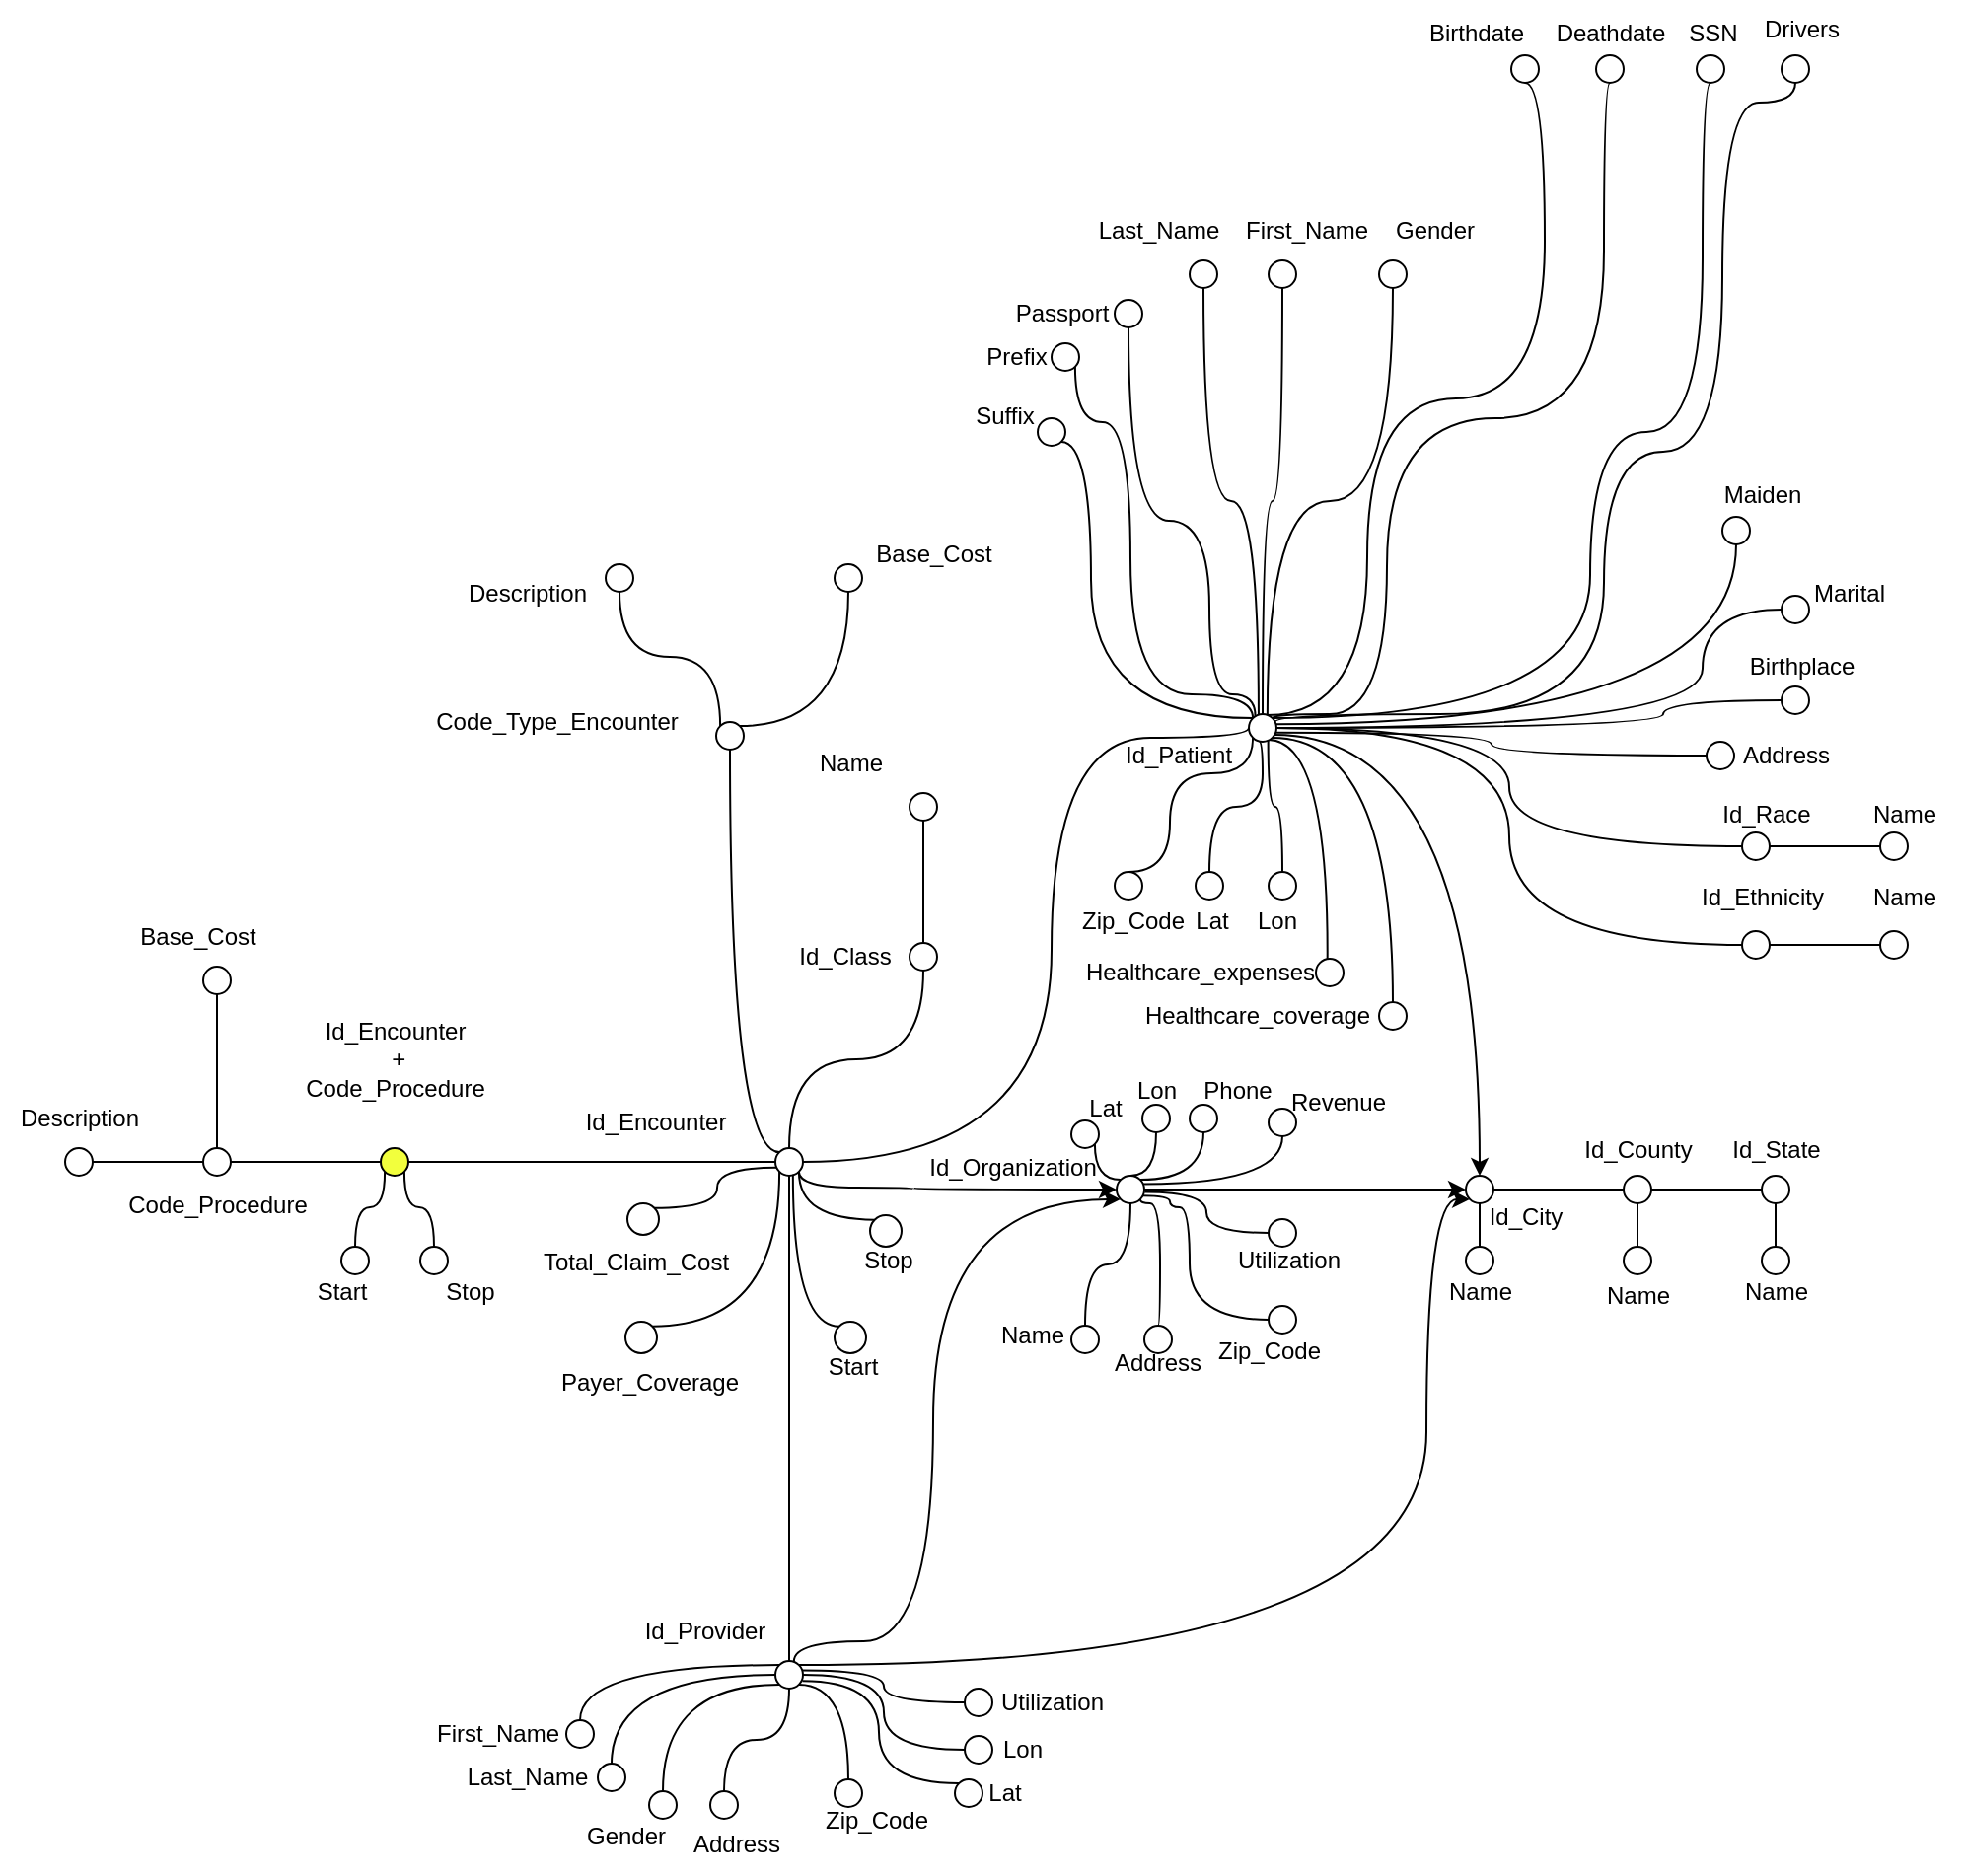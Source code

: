 <mxfile version="27.0.6">
  <diagram name="Pagina-1" id="vXaoLCMFYcnSWIQQiDWS">
    <mxGraphModel dx="187" dy="128" grid="1" gridSize="10" guides="1" tooltips="1" connect="1" arrows="1" fold="1" page="1" pageScale="1" pageWidth="827" pageHeight="1169" math="0" shadow="0">
      <root>
        <mxCell id="0" />
        <mxCell id="1" parent="0" />
        <mxCell id="LPHRDOvG9MagjACSPe5_-1" value="" style="edgeStyle=orthogonalEdgeStyle;rounded=0;orthogonalLoop=1;jettySize=auto;html=1;endArrow=none;startFill=0;" edge="1" parent="1" source="LPHRDOvG9MagjACSPe5_-2" target="LPHRDOvG9MagjACSPe5_-9">
          <mxGeometry relative="1" as="geometry" />
        </mxCell>
        <mxCell id="LPHRDOvG9MagjACSPe5_-2" value="" style="ellipse;whiteSpace=wrap;html=1;aspect=fixed;fillColor=#F2FF3D;" vertex="1" parent="1">
          <mxGeometry x="483" y="972" width="14" height="14" as="geometry" />
        </mxCell>
        <mxCell id="LPHRDOvG9MagjACSPe5_-3" value="Id_Encounter&lt;div&gt;&amp;nbsp;+&lt;div&gt;Code_Procedure&lt;br&gt;&lt;/div&gt;&lt;/div&gt;" style="text;html=1;align=center;verticalAlign=middle;resizable=0;points=[];autosize=1;strokeColor=none;fillColor=none;" vertex="1" parent="1">
          <mxGeometry x="435" y="897" width="110" height="60" as="geometry" />
        </mxCell>
        <mxCell id="LPHRDOvG9MagjACSPe5_-4" style="edgeStyle=orthogonalEdgeStyle;rounded=0;orthogonalLoop=1;jettySize=auto;html=1;exitX=1;exitY=1;exitDx=0;exitDy=0;entryX=0;entryY=0.5;entryDx=0;entryDy=0;curved=1;endArrow=classic;startFill=0;endFill=1;" edge="1" parent="1" source="LPHRDOvG9MagjACSPe5_-9" target="LPHRDOvG9MagjACSPe5_-31">
          <mxGeometry relative="1" as="geometry">
            <Array as="points">
              <mxPoint x="695" y="992" />
              <mxPoint x="753" y="992" />
            </Array>
          </mxGeometry>
        </mxCell>
        <mxCell id="LPHRDOvG9MagjACSPe5_-5" style="edgeStyle=orthogonalEdgeStyle;rounded=0;orthogonalLoop=1;jettySize=auto;html=1;exitX=0.5;exitY=1;exitDx=0;exitDy=0;entryX=0.5;entryY=0;entryDx=0;entryDy=0;endArrow=none;startFill=0;" edge="1" parent="1" source="LPHRDOvG9MagjACSPe5_-9" target="LPHRDOvG9MagjACSPe5_-40">
          <mxGeometry relative="1" as="geometry" />
        </mxCell>
        <mxCell id="LPHRDOvG9MagjACSPe5_-6" style="edgeStyle=orthogonalEdgeStyle;rounded=0;orthogonalLoop=1;jettySize=auto;html=1;exitX=0;exitY=0;exitDx=0;exitDy=0;entryX=0.5;entryY=1;entryDx=0;entryDy=0;endArrow=none;startFill=0;curved=1;" edge="1" parent="1" source="LPHRDOvG9MagjACSPe5_-9" target="LPHRDOvG9MagjACSPe5_-42">
          <mxGeometry relative="1" as="geometry">
            <mxPoint x="663" y="852" as="targetPoint" />
          </mxGeometry>
        </mxCell>
        <mxCell id="LPHRDOvG9MagjACSPe5_-7" style="edgeStyle=orthogonalEdgeStyle;rounded=0;orthogonalLoop=1;jettySize=auto;html=1;exitX=0.5;exitY=0;exitDx=0;exitDy=0;entryX=0.5;entryY=1;entryDx=0;entryDy=0;curved=1;endArrow=none;startFill=0;" edge="1" parent="1" source="LPHRDOvG9MagjACSPe5_-9" target="LPHRDOvG9MagjACSPe5_-23">
          <mxGeometry relative="1" as="geometry" />
        </mxCell>
        <mxCell id="LPHRDOvG9MagjACSPe5_-8" style="edgeStyle=orthogonalEdgeStyle;rounded=0;orthogonalLoop=1;jettySize=auto;html=1;exitX=1;exitY=0.5;exitDx=0;exitDy=0;entryX=0;entryY=0.5;entryDx=0;entryDy=0;curved=1;endArrow=none;startFill=0;" edge="1" parent="1" source="LPHRDOvG9MagjACSPe5_-9" target="LPHRDOvG9MagjACSPe5_-124">
          <mxGeometry relative="1" as="geometry">
            <Array as="points">
              <mxPoint x="823" y="979" />
              <mxPoint x="823" y="764" />
              <mxPoint x="923" y="764" />
            </Array>
          </mxGeometry>
        </mxCell>
        <mxCell id="LPHRDOvG9MagjACSPe5_-9" value="" style="ellipse;whiteSpace=wrap;html=1;aspect=fixed;fillColor=#FFFFFF;" vertex="1" parent="1">
          <mxGeometry x="683" y="972" width="14" height="14" as="geometry" />
        </mxCell>
        <mxCell id="LPHRDOvG9MagjACSPe5_-10" style="edgeStyle=orthogonalEdgeStyle;rounded=0;orthogonalLoop=1;jettySize=auto;html=1;exitX=0.5;exitY=0;exitDx=0;exitDy=0;entryX=1;entryY=1;entryDx=0;entryDy=0;endArrow=none;startFill=0;curved=1;" edge="1" parent="1" source="LPHRDOvG9MagjACSPe5_-11" target="LPHRDOvG9MagjACSPe5_-2">
          <mxGeometry relative="1" as="geometry" />
        </mxCell>
        <mxCell id="LPHRDOvG9MagjACSPe5_-11" value="" style="ellipse;whiteSpace=wrap;html=1;aspect=fixed;fillColor=#FFFFFF;" vertex="1" parent="1">
          <mxGeometry x="503" y="1022" width="14" height="14" as="geometry" />
        </mxCell>
        <mxCell id="LPHRDOvG9MagjACSPe5_-12" style="edgeStyle=orthogonalEdgeStyle;rounded=0;orthogonalLoop=1;jettySize=auto;html=1;exitX=0.5;exitY=0;exitDx=0;exitDy=0;entryX=0;entryY=1;entryDx=0;entryDy=0;curved=1;endArrow=none;startFill=0;" edge="1" parent="1" source="LPHRDOvG9MagjACSPe5_-13" target="LPHRDOvG9MagjACSPe5_-2">
          <mxGeometry relative="1" as="geometry" />
        </mxCell>
        <mxCell id="LPHRDOvG9MagjACSPe5_-13" value="" style="ellipse;whiteSpace=wrap;html=1;aspect=fixed;fillColor=#FFFFFF;" vertex="1" parent="1">
          <mxGeometry x="463" y="1022" width="14" height="14" as="geometry" />
        </mxCell>
        <mxCell id="LPHRDOvG9MagjACSPe5_-14" value="Start" style="text;html=1;align=center;verticalAlign=middle;resizable=0;points=[];autosize=1;strokeColor=none;fillColor=none;" vertex="1" parent="1">
          <mxGeometry x="438" y="1030" width="50" height="30" as="geometry" />
        </mxCell>
        <mxCell id="LPHRDOvG9MagjACSPe5_-15" value="Stop" style="text;html=1;align=center;verticalAlign=middle;resizable=0;points=[];autosize=1;strokeColor=none;fillColor=none;" vertex="1" parent="1">
          <mxGeometry x="503" y="1030" width="50" height="30" as="geometry" />
        </mxCell>
        <mxCell id="LPHRDOvG9MagjACSPe5_-16" style="edgeStyle=orthogonalEdgeStyle;rounded=0;orthogonalLoop=1;jettySize=auto;html=1;exitX=1;exitY=0.5;exitDx=0;exitDy=0;entryX=0;entryY=0.5;entryDx=0;entryDy=0;endArrow=none;startFill=0;" edge="1" parent="1" source="LPHRDOvG9MagjACSPe5_-17" target="LPHRDOvG9MagjACSPe5_-2">
          <mxGeometry relative="1" as="geometry" />
        </mxCell>
        <mxCell id="LPHRDOvG9MagjACSPe5_-17" value="" style="ellipse;whiteSpace=wrap;html=1;aspect=fixed;fillColor=#FFFFFF;" vertex="1" parent="1">
          <mxGeometry x="393" y="972" width="14" height="14" as="geometry" />
        </mxCell>
        <mxCell id="LPHRDOvG9MagjACSPe5_-18" value="Code_Procedure" style="text;html=1;align=center;verticalAlign=middle;resizable=0;points=[];autosize=1;strokeColor=none;fillColor=none;" vertex="1" parent="1">
          <mxGeometry x="345" y="986" width="110" height="30" as="geometry" />
        </mxCell>
        <mxCell id="LPHRDOvG9MagjACSPe5_-19" style="edgeStyle=orthogonalEdgeStyle;rounded=0;orthogonalLoop=1;jettySize=auto;html=1;entryX=0;entryY=0.5;entryDx=0;entryDy=0;endArrow=none;startFill=0;" edge="1" parent="1" source="LPHRDOvG9MagjACSPe5_-20" target="LPHRDOvG9MagjACSPe5_-17">
          <mxGeometry relative="1" as="geometry" />
        </mxCell>
        <mxCell id="LPHRDOvG9MagjACSPe5_-20" value="" style="ellipse;whiteSpace=wrap;html=1;aspect=fixed;fillColor=#FFFFFF;" vertex="1" parent="1">
          <mxGeometry x="323" y="972" width="14" height="14" as="geometry" />
        </mxCell>
        <mxCell id="LPHRDOvG9MagjACSPe5_-21" value="Description" style="text;html=1;align=center;verticalAlign=middle;resizable=0;points=[];autosize=1;strokeColor=none;fillColor=none;" vertex="1" parent="1">
          <mxGeometry x="290" y="942" width="80" height="30" as="geometry" />
        </mxCell>
        <mxCell id="LPHRDOvG9MagjACSPe5_-22" value="Id_Encounter" style="text;html=1;align=center;verticalAlign=middle;resizable=0;points=[];autosize=1;strokeColor=none;fillColor=none;" vertex="1" parent="1">
          <mxGeometry x="577" y="944" width="90" height="30" as="geometry" />
        </mxCell>
        <mxCell id="LPHRDOvG9MagjACSPe5_-23" value="" style="ellipse;whiteSpace=wrap;html=1;aspect=fixed;fillColor=#FFFFFF;" vertex="1" parent="1">
          <mxGeometry x="751" y="868" width="14" height="14" as="geometry" />
        </mxCell>
        <mxCell id="LPHRDOvG9MagjACSPe5_-24" style="edgeStyle=orthogonalEdgeStyle;rounded=0;orthogonalLoop=1;jettySize=auto;html=1;exitX=1;exitY=0.5;exitDx=0;exitDy=0;entryX=0;entryY=0.5;entryDx=0;entryDy=0;endArrow=classic;startFill=0;endFill=1;" edge="1" parent="1" source="LPHRDOvG9MagjACSPe5_-31" target="LPHRDOvG9MagjACSPe5_-55">
          <mxGeometry relative="1" as="geometry" />
        </mxCell>
        <mxCell id="LPHRDOvG9MagjACSPe5_-25" style="edgeStyle=orthogonalEdgeStyle;rounded=0;orthogonalLoop=1;jettySize=auto;html=1;exitX=0.5;exitY=1;exitDx=0;exitDy=0;entryX=0.5;entryY=0;entryDx=0;entryDy=0;curved=1;endArrow=none;startFill=0;" edge="1" parent="1" source="LPHRDOvG9MagjACSPe5_-31" target="LPHRDOvG9MagjACSPe5_-58">
          <mxGeometry relative="1" as="geometry" />
        </mxCell>
        <mxCell id="LPHRDOvG9MagjACSPe5_-26" style="edgeStyle=orthogonalEdgeStyle;rounded=0;orthogonalLoop=1;jettySize=auto;html=1;exitX=0;exitY=0;exitDx=0;exitDy=0;entryX=1;entryY=1;entryDx=0;entryDy=0;strokeColor=default;curved=1;endArrow=none;startFill=0;" edge="1" parent="1" source="LPHRDOvG9MagjACSPe5_-31" target="LPHRDOvG9MagjACSPe5_-56">
          <mxGeometry relative="1" as="geometry" />
        </mxCell>
        <mxCell id="LPHRDOvG9MagjACSPe5_-27" style="edgeStyle=orthogonalEdgeStyle;rounded=0;orthogonalLoop=1;jettySize=auto;html=1;exitX=0.5;exitY=0;exitDx=0;exitDy=0;entryX=0.5;entryY=1;entryDx=0;entryDy=0;curved=1;endArrow=none;startFill=0;" edge="1" parent="1" source="LPHRDOvG9MagjACSPe5_-31" target="LPHRDOvG9MagjACSPe5_-66">
          <mxGeometry relative="1" as="geometry" />
        </mxCell>
        <mxCell id="LPHRDOvG9MagjACSPe5_-28" style="edgeStyle=orthogonalEdgeStyle;rounded=0;orthogonalLoop=1;jettySize=auto;html=1;exitX=1;exitY=0;exitDx=0;exitDy=0;entryX=0.5;entryY=1;entryDx=0;entryDy=0;curved=1;endArrow=none;startFill=0;" edge="1" parent="1" source="LPHRDOvG9MagjACSPe5_-31" target="LPHRDOvG9MagjACSPe5_-32">
          <mxGeometry relative="1" as="geometry" />
        </mxCell>
        <mxCell id="LPHRDOvG9MagjACSPe5_-29" style="edgeStyle=orthogonalEdgeStyle;rounded=0;orthogonalLoop=1;jettySize=auto;html=1;exitX=0.933;exitY=0.302;exitDx=0;exitDy=0;entryX=0.5;entryY=1;entryDx=0;entryDy=0;curved=1;endArrow=none;startFill=0;exitPerimeter=0;" edge="1" parent="1" source="LPHRDOvG9MagjACSPe5_-31" target="LPHRDOvG9MagjACSPe5_-69">
          <mxGeometry relative="1" as="geometry" />
        </mxCell>
        <mxCell id="LPHRDOvG9MagjACSPe5_-30" style="edgeStyle=orthogonalEdgeStyle;rounded=0;orthogonalLoop=1;jettySize=auto;html=1;exitX=1.014;exitY=0.588;exitDx=0;exitDy=0;entryX=0;entryY=0.5;entryDx=0;entryDy=0;curved=1;endArrow=none;startFill=0;exitPerimeter=0;" edge="1" parent="1" source="LPHRDOvG9MagjACSPe5_-31" target="LPHRDOvG9MagjACSPe5_-70">
          <mxGeometry relative="1" as="geometry" />
        </mxCell>
        <mxCell id="LPHRDOvG9MagjACSPe5_-31" value="" style="ellipse;whiteSpace=wrap;html=1;aspect=fixed;fillColor=#FFFFFF;" vertex="1" parent="1">
          <mxGeometry x="856" y="986" width="14" height="14" as="geometry" />
        </mxCell>
        <mxCell id="LPHRDOvG9MagjACSPe5_-32" value="" style="ellipse;whiteSpace=wrap;html=1;aspect=fixed;fillColor=#FFFFFF;" vertex="1" parent="1">
          <mxGeometry x="893" y="950" width="14" height="14" as="geometry" />
        </mxCell>
        <mxCell id="LPHRDOvG9MagjACSPe5_-33" style="edgeStyle=orthogonalEdgeStyle;rounded=0;orthogonalLoop=1;jettySize=auto;html=1;exitX=0;exitY=0;exitDx=0;exitDy=0;entryX=0.5;entryY=0;entryDx=0;entryDy=0;curved=1;endArrow=none;startFill=0;" edge="1" parent="1" source="LPHRDOvG9MagjACSPe5_-40" target="LPHRDOvG9MagjACSPe5_-93">
          <mxGeometry relative="1" as="geometry" />
        </mxCell>
        <mxCell id="LPHRDOvG9MagjACSPe5_-34" style="edgeStyle=orthogonalEdgeStyle;rounded=0;orthogonalLoop=1;jettySize=auto;html=1;exitX=0;exitY=0.5;exitDx=0;exitDy=0;entryX=0.5;entryY=0;entryDx=0;entryDy=0;curved=1;endArrow=none;startFill=0;" edge="1" parent="1" source="LPHRDOvG9MagjACSPe5_-40" target="LPHRDOvG9MagjACSPe5_-91">
          <mxGeometry relative="1" as="geometry" />
        </mxCell>
        <mxCell id="LPHRDOvG9MagjACSPe5_-35" style="edgeStyle=orthogonalEdgeStyle;rounded=0;orthogonalLoop=1;jettySize=auto;html=1;exitX=0;exitY=1;exitDx=0;exitDy=0;entryX=0.5;entryY=0;entryDx=0;entryDy=0;curved=1;endArrow=none;startFill=0;" edge="1" parent="1" source="LPHRDOvG9MagjACSPe5_-40" target="LPHRDOvG9MagjACSPe5_-92">
          <mxGeometry relative="1" as="geometry" />
        </mxCell>
        <mxCell id="LPHRDOvG9MagjACSPe5_-36" style="edgeStyle=orthogonalEdgeStyle;rounded=0;orthogonalLoop=1;jettySize=auto;html=1;exitX=1;exitY=1;exitDx=0;exitDy=0;curved=1;endArrow=none;startFill=0;" edge="1" parent="1" source="LPHRDOvG9MagjACSPe5_-40" target="LPHRDOvG9MagjACSPe5_-99">
          <mxGeometry relative="1" as="geometry" />
        </mxCell>
        <mxCell id="LPHRDOvG9MagjACSPe5_-37" style="edgeStyle=orthogonalEdgeStyle;rounded=0;orthogonalLoop=1;jettySize=auto;html=1;exitX=0.971;exitY=0.342;exitDx=0;exitDy=0;entryX=0;entryY=0.5;entryDx=0;entryDy=0;curved=1;exitPerimeter=0;endArrow=none;startFill=0;" edge="1" parent="1" source="LPHRDOvG9MagjACSPe5_-40" target="LPHRDOvG9MagjACSPe5_-106">
          <mxGeometry relative="1" as="geometry" />
        </mxCell>
        <mxCell id="LPHRDOvG9MagjACSPe5_-38" style="edgeStyle=orthogonalEdgeStyle;rounded=0;orthogonalLoop=1;jettySize=auto;html=1;exitX=1;exitY=0;exitDx=0;exitDy=0;entryX=0;entryY=1;entryDx=0;entryDy=0;curved=1;" edge="1" parent="1" source="LPHRDOvG9MagjACSPe5_-40" target="LPHRDOvG9MagjACSPe5_-55">
          <mxGeometry relative="1" as="geometry">
            <mxPoint x="1143" y="1072" as="targetPoint" />
            <Array as="points">
              <mxPoint x="1013" y="1234" />
              <mxPoint x="1013" y="998" />
            </Array>
          </mxGeometry>
        </mxCell>
        <mxCell id="LPHRDOvG9MagjACSPe5_-39" style="edgeStyle=orthogonalEdgeStyle;rounded=0;orthogonalLoop=1;jettySize=auto;html=1;entryX=0;entryY=1;entryDx=0;entryDy=0;curved=1;exitX=0.675;exitY=0.002;exitDx=0;exitDy=0;exitPerimeter=0;" edge="1" parent="1" source="LPHRDOvG9MagjACSPe5_-40" target="LPHRDOvG9MagjACSPe5_-31">
          <mxGeometry relative="1" as="geometry">
            <Array as="points">
              <mxPoint x="692" y="1222" />
              <mxPoint x="763" y="1222" />
              <mxPoint x="763" y="998" />
            </Array>
          </mxGeometry>
        </mxCell>
        <mxCell id="LPHRDOvG9MagjACSPe5_-40" value="" style="ellipse;whiteSpace=wrap;html=1;aspect=fixed;fillColor=#FFFFFF;" vertex="1" parent="1">
          <mxGeometry x="683" y="1232" width="14" height="14" as="geometry" />
        </mxCell>
        <mxCell id="LPHRDOvG9MagjACSPe5_-41" style="edgeStyle=orthogonalEdgeStyle;rounded=0;orthogonalLoop=1;jettySize=auto;html=1;exitX=1;exitY=0;exitDx=0;exitDy=0;curved=1;endArrow=none;startFill=0;" edge="1" parent="1" source="LPHRDOvG9MagjACSPe5_-42" target="LPHRDOvG9MagjACSPe5_-47">
          <mxGeometry relative="1" as="geometry" />
        </mxCell>
        <mxCell id="LPHRDOvG9MagjACSPe5_-42" value="" style="ellipse;whiteSpace=wrap;html=1;aspect=fixed;fillColor=#FFFFFF;" vertex="1" parent="1">
          <mxGeometry x="653" y="756" width="14" height="14" as="geometry" />
        </mxCell>
        <mxCell id="LPHRDOvG9MagjACSPe5_-43" value="Code_Type_Encounter&lt;div&gt;&lt;br&gt;&lt;/div&gt;" style="text;html=1;align=center;verticalAlign=middle;resizable=0;points=[];autosize=1;strokeColor=none;fillColor=none;" vertex="1" parent="1">
          <mxGeometry x="497" y="743" width="150" height="40" as="geometry" />
        </mxCell>
        <mxCell id="LPHRDOvG9MagjACSPe5_-44" style="edgeStyle=orthogonalEdgeStyle;rounded=0;orthogonalLoop=1;jettySize=auto;html=1;exitX=0.5;exitY=1;exitDx=0;exitDy=0;entryX=0;entryY=0;entryDx=0;entryDy=0;curved=1;endArrow=none;startFill=0;" edge="1" parent="1" source="LPHRDOvG9MagjACSPe5_-45" target="LPHRDOvG9MagjACSPe5_-42">
          <mxGeometry relative="1" as="geometry" />
        </mxCell>
        <mxCell id="LPHRDOvG9MagjACSPe5_-45" value="" style="ellipse;whiteSpace=wrap;html=1;aspect=fixed;fillColor=#FFFFFF;" vertex="1" parent="1">
          <mxGeometry x="597" y="676" width="14" height="14" as="geometry" />
        </mxCell>
        <mxCell id="LPHRDOvG9MagjACSPe5_-46" value="Description" style="text;html=1;align=center;verticalAlign=middle;resizable=0;points=[];autosize=1;strokeColor=none;fillColor=none;" vertex="1" parent="1">
          <mxGeometry x="517" y="676" width="80" height="30" as="geometry" />
        </mxCell>
        <mxCell id="LPHRDOvG9MagjACSPe5_-47" value="" style="ellipse;whiteSpace=wrap;html=1;aspect=fixed;fillColor=#FFFFFF;" vertex="1" parent="1">
          <mxGeometry x="713" y="676" width="14" height="14" as="geometry" />
        </mxCell>
        <mxCell id="LPHRDOvG9MagjACSPe5_-48" value="Base_Cost" style="text;html=1;align=center;verticalAlign=middle;resizable=0;points=[];autosize=1;strokeColor=none;fillColor=none;" vertex="1" parent="1">
          <mxGeometry x="723" y="656" width="80" height="30" as="geometry" />
        </mxCell>
        <mxCell id="LPHRDOvG9MagjACSPe5_-49" value="Id_Class" style="text;html=1;align=center;verticalAlign=middle;resizable=0;points=[];autosize=1;strokeColor=none;fillColor=none;" vertex="1" parent="1">
          <mxGeometry x="683" y="860" width="70" height="30" as="geometry" />
        </mxCell>
        <mxCell id="LPHRDOvG9MagjACSPe5_-50" style="edgeStyle=orthogonalEdgeStyle;rounded=0;orthogonalLoop=1;jettySize=auto;html=1;exitX=0.5;exitY=1;exitDx=0;exitDy=0;entryX=0.5;entryY=0;entryDx=0;entryDy=0;endArrow=none;startFill=0;" edge="1" parent="1" source="LPHRDOvG9MagjACSPe5_-51" target="LPHRDOvG9MagjACSPe5_-23">
          <mxGeometry relative="1" as="geometry" />
        </mxCell>
        <mxCell id="LPHRDOvG9MagjACSPe5_-51" value="" style="ellipse;whiteSpace=wrap;html=1;aspect=fixed;fillColor=#FFFFFF;" vertex="1" parent="1">
          <mxGeometry x="751" y="792" width="14" height="14" as="geometry" />
        </mxCell>
        <mxCell id="LPHRDOvG9MagjACSPe5_-52" value="Name" style="text;html=1;align=center;verticalAlign=middle;resizable=0;points=[];autosize=1;strokeColor=none;fillColor=none;" vertex="1" parent="1">
          <mxGeometry x="691" y="762" width="60" height="30" as="geometry" />
        </mxCell>
        <mxCell id="LPHRDOvG9MagjACSPe5_-53" value="Id_Organization" style="text;html=1;align=center;verticalAlign=middle;resizable=0;points=[];autosize=1;strokeColor=none;fillColor=none;" vertex="1" parent="1">
          <mxGeometry x="748" y="967" width="110" height="30" as="geometry" />
        </mxCell>
        <mxCell id="LPHRDOvG9MagjACSPe5_-54" style="edgeStyle=orthogonalEdgeStyle;rounded=0;orthogonalLoop=1;jettySize=auto;html=1;exitX=1;exitY=0.5;exitDx=0;exitDy=0;entryX=0;entryY=0.5;entryDx=0;entryDy=0;endArrow=none;startFill=0;" edge="1" parent="1" source="LPHRDOvG9MagjACSPe5_-55" target="LPHRDOvG9MagjACSPe5_-79">
          <mxGeometry relative="1" as="geometry" />
        </mxCell>
        <mxCell id="LPHRDOvG9MagjACSPe5_-55" value="" style="ellipse;whiteSpace=wrap;html=1;aspect=fixed;fillColor=#FFFFFF;" vertex="1" parent="1">
          <mxGeometry x="1033" y="986" width="14" height="14" as="geometry" />
        </mxCell>
        <mxCell id="LPHRDOvG9MagjACSPe5_-56" value="" style="ellipse;whiteSpace=wrap;html=1;aspect=fixed;fillColor=#FFFFFF;" vertex="1" parent="1">
          <mxGeometry x="833" y="958" width="14" height="14" as="geometry" />
        </mxCell>
        <mxCell id="LPHRDOvG9MagjACSPe5_-57" value="" style="ellipse;whiteSpace=wrap;html=1;aspect=fixed;fillColor=#FFFFFF;" vertex="1" parent="1">
          <mxGeometry x="870" y="1062" width="14" height="14" as="geometry" />
        </mxCell>
        <mxCell id="LPHRDOvG9MagjACSPe5_-58" value="" style="ellipse;whiteSpace=wrap;html=1;aspect=fixed;fillColor=#FFFFFF;" vertex="1" parent="1">
          <mxGeometry x="833" y="1062" width="14" height="14" as="geometry" />
        </mxCell>
        <mxCell id="LPHRDOvG9MagjACSPe5_-59" value="" style="ellipse;whiteSpace=wrap;html=1;aspect=fixed;fillColor=#FFFFFF;" vertex="1" parent="1">
          <mxGeometry x="933" y="1052" width="14" height="14" as="geometry" />
        </mxCell>
        <mxCell id="LPHRDOvG9MagjACSPe5_-60" value="Name" style="text;html=1;align=center;verticalAlign=middle;resizable=0;points=[];autosize=1;strokeColor=none;fillColor=none;" vertex="1" parent="1">
          <mxGeometry x="783" y="1052" width="60" height="30" as="geometry" />
        </mxCell>
        <mxCell id="LPHRDOvG9MagjACSPe5_-61" value="Address" style="text;strokeColor=none;align=center;fillColor=none;html=1;verticalAlign=middle;whiteSpace=wrap;rounded=0;" vertex="1" parent="1">
          <mxGeometry x="847" y="1066" width="60" height="30" as="geometry" />
        </mxCell>
        <mxCell id="LPHRDOvG9MagjACSPe5_-62" style="edgeStyle=orthogonalEdgeStyle;rounded=0;orthogonalLoop=1;jettySize=auto;html=1;exitX=1;exitY=1;exitDx=0;exitDy=0;entryX=0.5;entryY=0;entryDx=0;entryDy=0;curved=1;endArrow=none;startFill=0;" edge="1" parent="1" source="LPHRDOvG9MagjACSPe5_-31" target="LPHRDOvG9MagjACSPe5_-57">
          <mxGeometry relative="1" as="geometry">
            <mxPoint x="900" y="1000" as="sourcePoint" />
            <mxPoint x="877" y="1062" as="targetPoint" />
            <Array as="points">
              <mxPoint x="868" y="1000" />
              <mxPoint x="878" y="1000" />
              <mxPoint x="878" y="1062" />
            </Array>
          </mxGeometry>
        </mxCell>
        <mxCell id="LPHRDOvG9MagjACSPe5_-63" style="edgeStyle=orthogonalEdgeStyle;rounded=0;orthogonalLoop=1;jettySize=auto;html=1;exitX=0.934;exitY=0.725;exitDx=0;exitDy=0;curved=1;endArrow=none;startFill=0;exitPerimeter=0;" edge="1" parent="1" source="LPHRDOvG9MagjACSPe5_-31" target="LPHRDOvG9MagjACSPe5_-59">
          <mxGeometry relative="1" as="geometry">
            <mxPoint x="878" y="1008" as="sourcePoint" />
            <mxPoint x="887" y="1072" as="targetPoint" />
            <Array as="points">
              <mxPoint x="883" y="996" />
              <mxPoint x="883" y="1002" />
              <mxPoint x="893" y="1002" />
              <mxPoint x="893" y="1059" />
            </Array>
          </mxGeometry>
        </mxCell>
        <mxCell id="LPHRDOvG9MagjACSPe5_-64" value="Zip_Code" style="text;html=1;align=center;verticalAlign=middle;resizable=0;points=[];autosize=1;strokeColor=none;fillColor=none;" vertex="1" parent="1">
          <mxGeometry x="893" y="1060" width="80" height="30" as="geometry" />
        </mxCell>
        <mxCell id="LPHRDOvG9MagjACSPe5_-65" value="Lat" style="text;html=1;align=center;verticalAlign=middle;resizable=0;points=[];autosize=1;strokeColor=none;fillColor=none;" vertex="1" parent="1">
          <mxGeometry x="830" y="937" width="40" height="30" as="geometry" />
        </mxCell>
        <mxCell id="LPHRDOvG9MagjACSPe5_-66" value="" style="ellipse;whiteSpace=wrap;html=1;aspect=fixed;fillColor=#FFFFFF;" vertex="1" parent="1">
          <mxGeometry x="869" y="950" width="14" height="14" as="geometry" />
        </mxCell>
        <mxCell id="LPHRDOvG9MagjACSPe5_-67" value="Lon" style="text;html=1;align=center;verticalAlign=middle;resizable=0;points=[];autosize=1;strokeColor=none;fillColor=none;" vertex="1" parent="1">
          <mxGeometry x="856" y="928" width="40" height="30" as="geometry" />
        </mxCell>
        <mxCell id="LPHRDOvG9MagjACSPe5_-68" value="Phone" style="text;html=1;align=center;verticalAlign=middle;resizable=0;points=[];autosize=1;strokeColor=none;fillColor=none;" vertex="1" parent="1">
          <mxGeometry x="887" y="928" width="60" height="30" as="geometry" />
        </mxCell>
        <mxCell id="LPHRDOvG9MagjACSPe5_-69" value="" style="ellipse;whiteSpace=wrap;html=1;aspect=fixed;fillColor=#FFFFFF;" vertex="1" parent="1">
          <mxGeometry x="933" y="952" width="14" height="14" as="geometry" />
        </mxCell>
        <mxCell id="LPHRDOvG9MagjACSPe5_-70" value="" style="ellipse;whiteSpace=wrap;html=1;aspect=fixed;fillColor=#FFFFFF;" vertex="1" parent="1">
          <mxGeometry x="933" y="1008" width="14" height="14" as="geometry" />
        </mxCell>
        <mxCell id="LPHRDOvG9MagjACSPe5_-71" value="Revenue" style="text;html=1;align=center;verticalAlign=middle;resizable=0;points=[];autosize=1;strokeColor=none;fillColor=none;" vertex="1" parent="1">
          <mxGeometry x="933" y="934" width="70" height="30" as="geometry" />
        </mxCell>
        <mxCell id="LPHRDOvG9MagjACSPe5_-72" value="Utilization" style="text;html=1;align=center;verticalAlign=middle;resizable=0;points=[];autosize=1;strokeColor=none;fillColor=none;" vertex="1" parent="1">
          <mxGeometry x="903" y="1014" width="80" height="30" as="geometry" />
        </mxCell>
        <mxCell id="LPHRDOvG9MagjACSPe5_-73" value="Id_City" style="text;html=1;align=center;verticalAlign=middle;resizable=0;points=[];autosize=1;strokeColor=none;fillColor=none;" vertex="1" parent="1">
          <mxGeometry x="1033" y="992" width="60" height="30" as="geometry" />
        </mxCell>
        <mxCell id="LPHRDOvG9MagjACSPe5_-74" style="edgeStyle=orthogonalEdgeStyle;rounded=0;orthogonalLoop=1;jettySize=auto;html=1;entryX=0.5;entryY=1;entryDx=0;entryDy=0;endArrow=none;startFill=0;" edge="1" parent="1" source="LPHRDOvG9MagjACSPe5_-75" target="LPHRDOvG9MagjACSPe5_-55">
          <mxGeometry relative="1" as="geometry" />
        </mxCell>
        <mxCell id="LPHRDOvG9MagjACSPe5_-75" value="" style="ellipse;whiteSpace=wrap;html=1;aspect=fixed;fillColor=#FFFFFF;" vertex="1" parent="1">
          <mxGeometry x="1033" y="1022" width="14" height="14" as="geometry" />
        </mxCell>
        <mxCell id="LPHRDOvG9MagjACSPe5_-76" value="Name" style="text;html=1;align=center;verticalAlign=middle;resizable=0;points=[];autosize=1;strokeColor=none;fillColor=none;" vertex="1" parent="1">
          <mxGeometry x="1010" y="1030" width="60" height="30" as="geometry" />
        </mxCell>
        <mxCell id="LPHRDOvG9MagjACSPe5_-77" style="edgeStyle=orthogonalEdgeStyle;rounded=0;orthogonalLoop=1;jettySize=auto;html=1;exitX=0.5;exitY=1;exitDx=0;exitDy=0;entryX=0.5;entryY=0;entryDx=0;entryDy=0;endArrow=none;startFill=0;" edge="1" parent="1" source="LPHRDOvG9MagjACSPe5_-79" target="LPHRDOvG9MagjACSPe5_-81">
          <mxGeometry relative="1" as="geometry" />
        </mxCell>
        <mxCell id="LPHRDOvG9MagjACSPe5_-78" style="edgeStyle=orthogonalEdgeStyle;rounded=0;orthogonalLoop=1;jettySize=auto;html=1;exitX=1;exitY=0.5;exitDx=0;exitDy=0;entryX=0;entryY=0.5;entryDx=0;entryDy=0;endArrow=none;startFill=0;" edge="1" parent="1" source="LPHRDOvG9MagjACSPe5_-79" target="LPHRDOvG9MagjACSPe5_-84">
          <mxGeometry relative="1" as="geometry" />
        </mxCell>
        <mxCell id="LPHRDOvG9MagjACSPe5_-79" value="" style="ellipse;whiteSpace=wrap;html=1;aspect=fixed;fillColor=#FFFFFF;" vertex="1" parent="1">
          <mxGeometry x="1113" y="986" width="14" height="14" as="geometry" />
        </mxCell>
        <mxCell id="LPHRDOvG9MagjACSPe5_-80" value="Id_County" style="text;html=1;align=center;verticalAlign=middle;resizable=0;points=[];autosize=1;strokeColor=none;fillColor=none;" vertex="1" parent="1">
          <mxGeometry x="1080" y="958" width="80" height="30" as="geometry" />
        </mxCell>
        <mxCell id="LPHRDOvG9MagjACSPe5_-81" value="" style="ellipse;whiteSpace=wrap;html=1;aspect=fixed;fillColor=#FFFFFF;" vertex="1" parent="1">
          <mxGeometry x="1113" y="1022" width="14" height="14" as="geometry" />
        </mxCell>
        <mxCell id="LPHRDOvG9MagjACSPe5_-82" value="Name" style="text;html=1;align=center;verticalAlign=middle;resizable=0;points=[];autosize=1;strokeColor=none;fillColor=none;" vertex="1" parent="1">
          <mxGeometry x="1090" y="1032" width="60" height="30" as="geometry" />
        </mxCell>
        <mxCell id="LPHRDOvG9MagjACSPe5_-83" style="edgeStyle=orthogonalEdgeStyle;rounded=0;orthogonalLoop=1;jettySize=auto;html=1;exitX=0.5;exitY=1;exitDx=0;exitDy=0;entryX=0.5;entryY=0;entryDx=0;entryDy=0;endArrow=none;startFill=0;" edge="1" parent="1" source="LPHRDOvG9MagjACSPe5_-84" target="LPHRDOvG9MagjACSPe5_-86">
          <mxGeometry relative="1" as="geometry" />
        </mxCell>
        <mxCell id="LPHRDOvG9MagjACSPe5_-84" value="" style="ellipse;whiteSpace=wrap;html=1;aspect=fixed;fillColor=#FFFFFF;" vertex="1" parent="1">
          <mxGeometry x="1183" y="986" width="14" height="14" as="geometry" />
        </mxCell>
        <mxCell id="LPHRDOvG9MagjACSPe5_-85" value="Id_State" style="text;html=1;align=center;verticalAlign=middle;resizable=0;points=[];autosize=1;strokeColor=none;fillColor=none;" vertex="1" parent="1">
          <mxGeometry x="1155" y="958" width="70" height="30" as="geometry" />
        </mxCell>
        <mxCell id="LPHRDOvG9MagjACSPe5_-86" value="" style="ellipse;whiteSpace=wrap;html=1;aspect=fixed;fillColor=#FFFFFF;" vertex="1" parent="1">
          <mxGeometry x="1183" y="1022" width="14" height="14" as="geometry" />
        </mxCell>
        <mxCell id="LPHRDOvG9MagjACSPe5_-87" value="Name" style="text;html=1;align=center;verticalAlign=middle;resizable=0;points=[];autosize=1;strokeColor=none;fillColor=none;" vertex="1" parent="1">
          <mxGeometry x="1160" y="1030" width="60" height="30" as="geometry" />
        </mxCell>
        <mxCell id="LPHRDOvG9MagjACSPe5_-88" value="Id_Provider" style="text;html=1;align=center;verticalAlign=middle;resizable=0;points=[];autosize=1;strokeColor=none;fillColor=none;" vertex="1" parent="1">
          <mxGeometry x="607" y="1202" width="80" height="30" as="geometry" />
        </mxCell>
        <mxCell id="LPHRDOvG9MagjACSPe5_-89" style="edgeStyle=orthogonalEdgeStyle;rounded=0;orthogonalLoop=1;jettySize=auto;html=1;exitX=0.5;exitY=0;exitDx=0;exitDy=0;entryX=0.5;entryY=1;entryDx=0;entryDy=0;curved=1;endArrow=none;startFill=0;" edge="1" parent="1" source="LPHRDOvG9MagjACSPe5_-90" target="LPHRDOvG9MagjACSPe5_-40">
          <mxGeometry relative="1" as="geometry" />
        </mxCell>
        <mxCell id="LPHRDOvG9MagjACSPe5_-90" value="" style="ellipse;whiteSpace=wrap;html=1;aspect=fixed;fillColor=#FFFFFF;" vertex="1" parent="1">
          <mxGeometry x="650" y="1298" width="14" height="14" as="geometry" />
        </mxCell>
        <mxCell id="LPHRDOvG9MagjACSPe5_-91" value="" style="ellipse;whiteSpace=wrap;html=1;aspect=fixed;fillColor=#FFFFFF;" vertex="1" parent="1">
          <mxGeometry x="593" y="1284" width="14" height="14" as="geometry" />
        </mxCell>
        <mxCell id="LPHRDOvG9MagjACSPe5_-92" value="" style="ellipse;whiteSpace=wrap;html=1;aspect=fixed;fillColor=#FFFFFF;" vertex="1" parent="1">
          <mxGeometry x="619" y="1298" width="14" height="14" as="geometry" />
        </mxCell>
        <mxCell id="LPHRDOvG9MagjACSPe5_-93" value="" style="ellipse;whiteSpace=wrap;html=1;aspect=fixed;fillColor=#FFFFFF;" vertex="1" parent="1">
          <mxGeometry x="577" y="1262" width="14" height="14" as="geometry" />
        </mxCell>
        <mxCell id="LPHRDOvG9MagjACSPe5_-94" value="First_Name" style="text;html=1;align=center;verticalAlign=middle;resizable=0;points=[];autosize=1;strokeColor=none;fillColor=none;" vertex="1" parent="1">
          <mxGeometry x="497" y="1254" width="90" height="30" as="geometry" />
        </mxCell>
        <mxCell id="LPHRDOvG9MagjACSPe5_-95" value="Last_Name" style="text;html=1;align=center;verticalAlign=middle;resizable=0;points=[];autosize=1;strokeColor=none;fillColor=none;" vertex="1" parent="1">
          <mxGeometry x="517" y="1276" width="80" height="30" as="geometry" />
        </mxCell>
        <mxCell id="LPHRDOvG9MagjACSPe5_-96" value="Gender" style="text;html=1;align=center;verticalAlign=middle;resizable=0;points=[];autosize=1;strokeColor=none;fillColor=none;" vertex="1" parent="1">
          <mxGeometry x="577" y="1306" width="60" height="30" as="geometry" />
        </mxCell>
        <mxCell id="LPHRDOvG9MagjACSPe5_-97" value="Address" style="text;html=1;align=center;verticalAlign=middle;resizable=0;points=[];autosize=1;strokeColor=none;fillColor=none;" vertex="1" parent="1">
          <mxGeometry x="628" y="1310" width="70" height="30" as="geometry" />
        </mxCell>
        <mxCell id="LPHRDOvG9MagjACSPe5_-98" value="Zip_Code" style="text;html=1;align=center;verticalAlign=middle;resizable=0;points=[];autosize=1;strokeColor=none;fillColor=none;" vertex="1" parent="1">
          <mxGeometry x="694" y="1298" width="80" height="30" as="geometry" />
        </mxCell>
        <mxCell id="LPHRDOvG9MagjACSPe5_-99" value="" style="ellipse;whiteSpace=wrap;html=1;aspect=fixed;fillColor=#FFFFFF;" vertex="1" parent="1">
          <mxGeometry x="713" y="1292" width="14" height="14" as="geometry" />
        </mxCell>
        <mxCell id="LPHRDOvG9MagjACSPe5_-100" value="Lon" style="text;html=1;align=center;verticalAlign=middle;resizable=0;points=[];autosize=1;strokeColor=none;fillColor=none;" vertex="1" parent="1">
          <mxGeometry x="788" y="1262" width="40" height="30" as="geometry" />
        </mxCell>
        <mxCell id="LPHRDOvG9MagjACSPe5_-101" value="Lat" style="text;html=1;align=center;verticalAlign=middle;resizable=0;points=[];autosize=1;strokeColor=none;fillColor=none;" vertex="1" parent="1">
          <mxGeometry x="779" y="1284" width="40" height="30" as="geometry" />
        </mxCell>
        <mxCell id="LPHRDOvG9MagjACSPe5_-102" value="" style="ellipse;whiteSpace=wrap;html=1;aspect=fixed;fillColor=#FFFFFF;" vertex="1" parent="1">
          <mxGeometry x="774" y="1292" width="14" height="14" as="geometry" />
        </mxCell>
        <mxCell id="LPHRDOvG9MagjACSPe5_-103" value="" style="ellipse;whiteSpace=wrap;html=1;aspect=fixed;fillColor=#FFFFFF;" vertex="1" parent="1">
          <mxGeometry x="779" y="1270" width="14" height="14" as="geometry" />
        </mxCell>
        <mxCell id="LPHRDOvG9MagjACSPe5_-104" style="edgeStyle=orthogonalEdgeStyle;rounded=0;orthogonalLoop=1;jettySize=auto;html=1;exitX=1;exitY=0.5;exitDx=0;exitDy=0;entryX=0;entryY=0.5;entryDx=0;entryDy=0;endArrow=none;startFill=0;curved=1;" edge="1" parent="1" source="LPHRDOvG9MagjACSPe5_-40" target="LPHRDOvG9MagjACSPe5_-103">
          <mxGeometry relative="1" as="geometry" />
        </mxCell>
        <mxCell id="LPHRDOvG9MagjACSPe5_-105" style="edgeStyle=orthogonalEdgeStyle;rounded=0;orthogonalLoop=1;jettySize=auto;html=1;exitX=0;exitY=0;exitDx=0;exitDy=0;entryX=0.981;entryY=0.726;entryDx=0;entryDy=0;entryPerimeter=0;endArrow=none;startFill=0;curved=1;" edge="1" parent="1" source="LPHRDOvG9MagjACSPe5_-102" target="LPHRDOvG9MagjACSPe5_-40">
          <mxGeometry relative="1" as="geometry" />
        </mxCell>
        <mxCell id="LPHRDOvG9MagjACSPe5_-106" value="" style="ellipse;whiteSpace=wrap;html=1;aspect=fixed;fillColor=#FFFFFF;" vertex="1" parent="1">
          <mxGeometry x="779" y="1246" width="14" height="14" as="geometry" />
        </mxCell>
        <mxCell id="LPHRDOvG9MagjACSPe5_-107" value="Utilization" style="text;html=1;align=center;verticalAlign=middle;resizable=0;points=[];autosize=1;strokeColor=none;fillColor=none;" vertex="1" parent="1">
          <mxGeometry x="783" y="1238" width="80" height="30" as="geometry" />
        </mxCell>
        <mxCell id="LPHRDOvG9MagjACSPe5_-108" style="edgeStyle=orthogonalEdgeStyle;rounded=0;orthogonalLoop=1;jettySize=auto;html=1;exitX=0.924;exitY=0.747;exitDx=0;exitDy=0;entryX=0.5;entryY=0;entryDx=0;entryDy=0;curved=1;exitPerimeter=0;" edge="1" parent="1" source="LPHRDOvG9MagjACSPe5_-124" target="LPHRDOvG9MagjACSPe5_-55">
          <mxGeometry relative="1" as="geometry" />
        </mxCell>
        <mxCell id="LPHRDOvG9MagjACSPe5_-109" style="edgeStyle=orthogonalEdgeStyle;rounded=0;orthogonalLoop=1;jettySize=auto;html=1;exitX=0.355;exitY=0.017;exitDx=0;exitDy=0;entryX=0.5;entryY=1;entryDx=0;entryDy=0;curved=1;endArrow=none;startFill=0;exitPerimeter=0;" edge="1" parent="1" source="LPHRDOvG9MagjACSPe5_-124" target="LPHRDOvG9MagjACSPe5_-129">
          <mxGeometry relative="1" as="geometry" />
        </mxCell>
        <mxCell id="LPHRDOvG9MagjACSPe5_-110" style="edgeStyle=orthogonalEdgeStyle;rounded=0;orthogonalLoop=1;jettySize=auto;html=1;exitX=0.5;exitY=0;exitDx=0;exitDy=0;entryX=0.5;entryY=1;entryDx=0;entryDy=0;curved=1;endArrow=none;startFill=0;" edge="1" parent="1" source="LPHRDOvG9MagjACSPe5_-124" target="LPHRDOvG9MagjACSPe5_-127">
          <mxGeometry relative="1" as="geometry" />
        </mxCell>
        <mxCell id="LPHRDOvG9MagjACSPe5_-111" style="edgeStyle=orthogonalEdgeStyle;rounded=0;orthogonalLoop=1;jettySize=auto;html=1;exitX=0.673;exitY=0.055;exitDx=0;exitDy=0;entryX=0.5;entryY=1;entryDx=0;entryDy=0;curved=1;exitPerimeter=0;endArrow=none;startFill=0;" edge="1" parent="1" source="LPHRDOvG9MagjACSPe5_-124" target="LPHRDOvG9MagjACSPe5_-128">
          <mxGeometry relative="1" as="geometry">
            <mxPoint x="993" y="542" as="targetPoint" />
          </mxGeometry>
        </mxCell>
        <mxCell id="LPHRDOvG9MagjACSPe5_-112" style="edgeStyle=orthogonalEdgeStyle;rounded=0;orthogonalLoop=1;jettySize=auto;html=1;exitX=0.651;exitY=0.036;exitDx=0;exitDy=0;entryX=0.5;entryY=1;entryDx=0;entryDy=0;curved=1;exitPerimeter=0;endArrow=none;startFill=0;" edge="1" parent="1" source="LPHRDOvG9MagjACSPe5_-124" target="LPHRDOvG9MagjACSPe5_-126">
          <mxGeometry relative="1" as="geometry">
            <mxPoint x="1073" y="492" as="targetPoint" />
            <Array as="points">
              <mxPoint x="983" y="752" />
              <mxPoint x="983" y="592" />
              <mxPoint x="1073" y="592" />
              <mxPoint x="1073" y="432" />
            </Array>
          </mxGeometry>
        </mxCell>
        <mxCell id="LPHRDOvG9MagjACSPe5_-113" style="edgeStyle=orthogonalEdgeStyle;rounded=0;orthogonalLoop=1;jettySize=auto;html=1;exitX=0.978;exitY=0.364;exitDx=0;exitDy=0;entryX=0.5;entryY=1;entryDx=0;entryDy=0;exitPerimeter=0;curved=1;endArrow=none;startFill=0;" edge="1" parent="1" source="LPHRDOvG9MagjACSPe5_-124" target="LPHRDOvG9MagjACSPe5_-152">
          <mxGeometry relative="1" as="geometry">
            <mxPoint x="1173.656" y="758.951" as="targetPoint" />
            <Array as="points">
              <mxPoint x="1170" y="757" />
            </Array>
          </mxGeometry>
        </mxCell>
        <mxCell id="LPHRDOvG9MagjACSPe5_-114" style="edgeStyle=orthogonalEdgeStyle;rounded=0;orthogonalLoop=1;jettySize=auto;html=1;exitX=1;exitY=0.5;exitDx=0;exitDy=0;entryX=0;entryY=0.5;entryDx=0;entryDy=0;curved=1;endArrow=none;startFill=0;" edge="1" parent="1" source="LPHRDOvG9MagjACSPe5_-124" target="LPHRDOvG9MagjACSPe5_-153">
          <mxGeometry relative="1" as="geometry">
            <Array as="points">
              <mxPoint x="1153" y="759" />
              <mxPoint x="1153" y="699" />
            </Array>
          </mxGeometry>
        </mxCell>
        <mxCell id="LPHRDOvG9MagjACSPe5_-115" style="edgeStyle=orthogonalEdgeStyle;rounded=0;orthogonalLoop=1;jettySize=auto;html=1;exitX=1;exitY=0.5;exitDx=0;exitDy=0;entryX=0;entryY=0.5;entryDx=0;entryDy=0;curved=1;endArrow=none;startFill=0;" edge="1" parent="1" source="LPHRDOvG9MagjACSPe5_-124" target="LPHRDOvG9MagjACSPe5_-154">
          <mxGeometry relative="1" as="geometry">
            <Array as="points">
              <mxPoint x="1133" y="759" />
              <mxPoint x="1133" y="745" />
            </Array>
          </mxGeometry>
        </mxCell>
        <mxCell id="LPHRDOvG9MagjACSPe5_-116" style="edgeStyle=orthogonalEdgeStyle;rounded=0;orthogonalLoop=1;jettySize=auto;html=1;exitX=0.976;exitY=0.669;exitDx=0;exitDy=0;entryX=0;entryY=0.5;entryDx=0;entryDy=0;curved=1;exitPerimeter=0;endArrow=none;startFill=0;" edge="1" parent="1" source="LPHRDOvG9MagjACSPe5_-124" target="LPHRDOvG9MagjACSPe5_-155">
          <mxGeometry relative="1" as="geometry" />
        </mxCell>
        <mxCell id="LPHRDOvG9MagjACSPe5_-117" style="edgeStyle=orthogonalEdgeStyle;rounded=0;orthogonalLoop=1;jettySize=auto;html=1;exitX=1.013;exitY=0.249;exitDx=0;exitDy=0;entryX=0.5;entryY=0;entryDx=0;entryDy=0;curved=1;endArrow=none;startFill=0;exitPerimeter=0;" edge="1" parent="1" source="LPHRDOvG9MagjACSPe5_-125" target="LPHRDOvG9MagjACSPe5_-163">
          <mxGeometry relative="1" as="geometry">
            <Array as="points">
              <mxPoint x="930" y="766" />
              <mxPoint x="930" y="799" />
              <mxPoint x="903" y="799" />
            </Array>
          </mxGeometry>
        </mxCell>
        <mxCell id="LPHRDOvG9MagjACSPe5_-118" style="edgeStyle=orthogonalEdgeStyle;rounded=0;orthogonalLoop=1;jettySize=auto;html=1;exitX=0;exitY=1;exitDx=0;exitDy=0;entryX=0.5;entryY=0;entryDx=0;entryDy=0;curved=1;endArrow=none;startFill=0;" edge="1" parent="1" source="LPHRDOvG9MagjACSPe5_-124" target="LPHRDOvG9MagjACSPe5_-162">
          <mxGeometry relative="1" as="geometry">
            <Array as="points">
              <mxPoint x="925" y="782" />
              <mxPoint x="883" y="782" />
            </Array>
          </mxGeometry>
        </mxCell>
        <mxCell id="LPHRDOvG9MagjACSPe5_-119" style="edgeStyle=orthogonalEdgeStyle;rounded=0;orthogonalLoop=1;jettySize=auto;html=1;exitX=0.7;exitY=0.961;exitDx=0;exitDy=0;entryX=0.5;entryY=0;entryDx=0;entryDy=0;exitPerimeter=0;curved=1;endArrow=none;startFill=0;" edge="1" parent="1" source="LPHRDOvG9MagjACSPe5_-124" target="LPHRDOvG9MagjACSPe5_-165">
          <mxGeometry relative="1" as="geometry">
            <Array as="points">
              <mxPoint x="933" y="799" />
              <mxPoint x="940" y="799" />
            </Array>
          </mxGeometry>
        </mxCell>
        <mxCell id="LPHRDOvG9MagjACSPe5_-120" style="edgeStyle=orthogonalEdgeStyle;rounded=0;orthogonalLoop=1;jettySize=auto;html=1;exitX=0.797;exitY=0.928;exitDx=0;exitDy=0;entryX=0.5;entryY=0;entryDx=0;entryDy=0;curved=1;endArrow=none;startFill=0;exitPerimeter=0;" edge="1" parent="1">
          <mxGeometry relative="1" as="geometry">
            <mxPoint x="932.998" y="764.992" as="sourcePoint" />
            <mxPoint x="962.84" y="876.0" as="targetPoint" />
          </mxGeometry>
        </mxCell>
        <mxCell id="LPHRDOvG9MagjACSPe5_-121" style="edgeStyle=orthogonalEdgeStyle;rounded=0;orthogonalLoop=1;jettySize=auto;html=1;exitX=1;exitY=1;exitDx=0;exitDy=0;entryX=0.5;entryY=0;entryDx=0;entryDy=0;curved=1;endArrow=none;startFill=0;" edge="1" parent="1" source="LPHRDOvG9MagjACSPe5_-124" target="LPHRDOvG9MagjACSPe5_-167">
          <mxGeometry relative="1" as="geometry" />
        </mxCell>
        <mxCell id="LPHRDOvG9MagjACSPe5_-122" style="edgeStyle=orthogonalEdgeStyle;rounded=0;orthogonalLoop=1;jettySize=auto;html=1;exitX=1;exitY=0.5;exitDx=0;exitDy=0;entryX=0;entryY=0.5;entryDx=0;entryDy=0;curved=1;endArrow=none;startFill=0;" edge="1" parent="1" source="LPHRDOvG9MagjACSPe5_-124" target="LPHRDOvG9MagjACSPe5_-171">
          <mxGeometry relative="1" as="geometry" />
        </mxCell>
        <mxCell id="LPHRDOvG9MagjACSPe5_-123" style="edgeStyle=orthogonalEdgeStyle;rounded=0;orthogonalLoop=1;jettySize=auto;html=1;exitX=1;exitY=0.5;exitDx=0;exitDy=0;entryX=0;entryY=0.5;entryDx=0;entryDy=0;curved=1;endArrow=none;startFill=0;" edge="1" parent="1" source="LPHRDOvG9MagjACSPe5_-124" target="LPHRDOvG9MagjACSPe5_-174">
          <mxGeometry relative="1" as="geometry">
            <mxPoint x="1073" y="862" as="targetPoint" />
          </mxGeometry>
        </mxCell>
        <mxCell id="LPHRDOvG9MagjACSPe5_-124" value="" style="ellipse;whiteSpace=wrap;html=1;aspect=fixed;fillColor=#FFFFFF;" vertex="1" parent="1">
          <mxGeometry x="923" y="752" width="14" height="14" as="geometry" />
        </mxCell>
        <mxCell id="LPHRDOvG9MagjACSPe5_-125" value="Id_Patient" style="text;html=1;align=center;verticalAlign=middle;resizable=0;points=[];autosize=1;strokeColor=none;fillColor=none;" vertex="1" parent="1">
          <mxGeometry x="847" y="758" width="80" height="30" as="geometry" />
        </mxCell>
        <mxCell id="LPHRDOvG9MagjACSPe5_-126" value="" style="ellipse;whiteSpace=wrap;html=1;aspect=fixed;fillColor=#FFFFFF;" vertex="1" parent="1">
          <mxGeometry x="1056" y="418" width="14" height="14" as="geometry" />
        </mxCell>
        <mxCell id="LPHRDOvG9MagjACSPe5_-127" value="" style="ellipse;whiteSpace=wrap;html=1;aspect=fixed;fillColor=#FFFFFF;" vertex="1" parent="1">
          <mxGeometry x="933" y="522" width="14" height="14" as="geometry" />
        </mxCell>
        <mxCell id="LPHRDOvG9MagjACSPe5_-128" value="" style="ellipse;whiteSpace=wrap;html=1;aspect=fixed;fillColor=#FFFFFF;" vertex="1" parent="1">
          <mxGeometry x="989" y="522" width="14" height="14" as="geometry" />
        </mxCell>
        <mxCell id="LPHRDOvG9MagjACSPe5_-129" value="" style="ellipse;whiteSpace=wrap;html=1;aspect=fixed;fillColor=#FFFFFF;" vertex="1" parent="1">
          <mxGeometry x="893" y="522" width="14" height="14" as="geometry" />
        </mxCell>
        <mxCell id="LPHRDOvG9MagjACSPe5_-130" value="Last_Name" style="text;html=1;align=center;verticalAlign=middle;resizable=0;points=[];autosize=1;strokeColor=none;fillColor=none;" vertex="1" parent="1">
          <mxGeometry x="837" y="492" width="80" height="30" as="geometry" />
        </mxCell>
        <mxCell id="LPHRDOvG9MagjACSPe5_-131" value="Gender" style="text;html=1;align=center;verticalAlign=middle;resizable=0;points=[];autosize=1;strokeColor=none;fillColor=none;" vertex="1" parent="1">
          <mxGeometry x="987" y="492" width="60" height="30" as="geometry" />
        </mxCell>
        <mxCell id="LPHRDOvG9MagjACSPe5_-132" value="First_Name" style="text;html=1;align=center;verticalAlign=middle;resizable=0;points=[];autosize=1;strokeColor=none;fillColor=none;" vertex="1" parent="1">
          <mxGeometry x="907" y="492" width="90" height="30" as="geometry" />
        </mxCell>
        <mxCell id="LPHRDOvG9MagjACSPe5_-133" value="" style="ellipse;whiteSpace=wrap;html=1;aspect=fixed;fillColor=#FFFFFF;" vertex="1" parent="1">
          <mxGeometry x="1150" y="418" width="14" height="14" as="geometry" />
        </mxCell>
        <mxCell id="LPHRDOvG9MagjACSPe5_-134" value="" style="ellipse;whiteSpace=wrap;html=1;aspect=fixed;fillColor=#FFFFFF;" vertex="1" parent="1">
          <mxGeometry x="1099" y="418" width="14" height="14" as="geometry" />
        </mxCell>
        <mxCell id="LPHRDOvG9MagjACSPe5_-135" value="" style="ellipse;whiteSpace=wrap;html=1;aspect=fixed;fillColor=#FFFFFF;" vertex="1" parent="1">
          <mxGeometry x="1193" y="418" width="14" height="14" as="geometry" />
        </mxCell>
        <mxCell id="LPHRDOvG9MagjACSPe5_-136" value="Birthdate" style="text;html=1;align=center;verticalAlign=middle;resizable=0;points=[];autosize=1;strokeColor=none;fillColor=none;" vertex="1" parent="1">
          <mxGeometry x="1003" y="392" width="70" height="30" as="geometry" />
        </mxCell>
        <mxCell id="LPHRDOvG9MagjACSPe5_-137" value="Deathdate" style="text;html=1;align=center;verticalAlign=middle;resizable=0;points=[];autosize=1;strokeColor=none;fillColor=none;" vertex="1" parent="1">
          <mxGeometry x="1066" y="392" width="80" height="30" as="geometry" />
        </mxCell>
        <mxCell id="LPHRDOvG9MagjACSPe5_-138" value="SSN" style="text;html=1;align=center;verticalAlign=middle;resizable=0;points=[];autosize=1;strokeColor=none;fillColor=none;" vertex="1" parent="1">
          <mxGeometry x="1133" y="392" width="50" height="30" as="geometry" />
        </mxCell>
        <mxCell id="LPHRDOvG9MagjACSPe5_-139" value="Drivers" style="text;html=1;align=center;verticalAlign=middle;resizable=0;points=[];autosize=1;strokeColor=none;fillColor=none;" vertex="1" parent="1">
          <mxGeometry x="1173" y="390" width="60" height="30" as="geometry" />
        </mxCell>
        <mxCell id="LPHRDOvG9MagjACSPe5_-140" style="edgeStyle=orthogonalEdgeStyle;rounded=0;orthogonalLoop=1;jettySize=auto;html=1;exitX=1;exitY=0;exitDx=0;exitDy=0;entryX=0.5;entryY=1;entryDx=0;entryDy=0;curved=1;endArrow=none;startFill=0;" edge="1" parent="1" source="LPHRDOvG9MagjACSPe5_-124" target="LPHRDOvG9MagjACSPe5_-134">
          <mxGeometry relative="1" as="geometry">
            <mxPoint x="1073" y="442" as="targetPoint" />
            <mxPoint x="944" y="763" as="sourcePoint" />
            <Array as="points">
              <mxPoint x="935" y="752" />
              <mxPoint x="993" y="752" />
              <mxPoint x="993" y="602" />
              <mxPoint x="1103" y="602" />
              <mxPoint x="1103" y="432" />
            </Array>
          </mxGeometry>
        </mxCell>
        <mxCell id="LPHRDOvG9MagjACSPe5_-141" style="edgeStyle=orthogonalEdgeStyle;rounded=0;orthogonalLoop=1;jettySize=auto;html=1;exitX=1;exitY=0;exitDx=0;exitDy=0;entryX=0.5;entryY=1;entryDx=0;entryDy=0;curved=1;endArrow=none;startFill=0;" edge="1" parent="1" source="LPHRDOvG9MagjACSPe5_-124" target="LPHRDOvG9MagjACSPe5_-133">
          <mxGeometry relative="1" as="geometry">
            <mxPoint x="1176" y="449" as="targetPoint" />
            <mxPoint x="1047" y="770" as="sourcePoint" />
            <Array as="points">
              <mxPoint x="1096" y="754" />
              <mxPoint x="1096" y="609" />
              <mxPoint x="1153" y="609" />
              <mxPoint x="1153" y="432" />
            </Array>
          </mxGeometry>
        </mxCell>
        <mxCell id="LPHRDOvG9MagjACSPe5_-142" style="edgeStyle=orthogonalEdgeStyle;rounded=0;orthogonalLoop=1;jettySize=auto;html=1;exitX=0.947;exitY=0.277;exitDx=0;exitDy=0;entryX=0.5;entryY=1;entryDx=0;entryDy=0;curved=1;endArrow=none;startFill=0;exitPerimeter=0;" edge="1" parent="1" source="LPHRDOvG9MagjACSPe5_-124" target="LPHRDOvG9MagjACSPe5_-135">
          <mxGeometry relative="1" as="geometry">
            <mxPoint x="1167" y="442" as="targetPoint" />
            <mxPoint x="945" y="764" as="sourcePoint" />
            <Array as="points">
              <mxPoint x="936" y="752" />
              <mxPoint x="1103" y="752" />
              <mxPoint x="1103" y="619" />
              <mxPoint x="1163" y="619" />
              <mxPoint x="1163" y="442" />
              <mxPoint x="1200" y="442" />
            </Array>
          </mxGeometry>
        </mxCell>
        <mxCell id="LPHRDOvG9MagjACSPe5_-143" style="edgeStyle=orthogonalEdgeStyle;rounded=0;orthogonalLoop=1;jettySize=auto;html=1;exitX=0.5;exitY=1;exitDx=0;exitDy=0;entryX=0.234;entryY=0.075;entryDx=0;entryDy=0;endArrow=none;startFill=0;curved=1;entryPerimeter=0;" edge="1" parent="1" source="LPHRDOvG9MagjACSPe5_-144" target="LPHRDOvG9MagjACSPe5_-124">
          <mxGeometry relative="1" as="geometry">
            <Array as="points">
              <mxPoint x="862" y="654" />
              <mxPoint x="903" y="654" />
              <mxPoint x="903" y="742" />
              <mxPoint x="926" y="742" />
            </Array>
          </mxGeometry>
        </mxCell>
        <mxCell id="LPHRDOvG9MagjACSPe5_-144" value="" style="ellipse;whiteSpace=wrap;html=1;aspect=fixed;fillColor=#FFFFFF;" vertex="1" parent="1">
          <mxGeometry x="855" y="542" width="14" height="14" as="geometry" />
        </mxCell>
        <mxCell id="LPHRDOvG9MagjACSPe5_-145" style="edgeStyle=orthogonalEdgeStyle;rounded=0;orthogonalLoop=1;jettySize=auto;html=1;exitX=1;exitY=1;exitDx=0;exitDy=0;entryX=0;entryY=0;entryDx=0;entryDy=0;curved=1;endArrow=none;startFill=0;" edge="1" parent="1" source="LPHRDOvG9MagjACSPe5_-146" target="LPHRDOvG9MagjACSPe5_-124">
          <mxGeometry relative="1" as="geometry">
            <Array as="points">
              <mxPoint x="835" y="604" />
              <mxPoint x="863" y="604" />
              <mxPoint x="863" y="742" />
              <mxPoint x="925" y="742" />
            </Array>
          </mxGeometry>
        </mxCell>
        <mxCell id="LPHRDOvG9MagjACSPe5_-146" value="" style="ellipse;whiteSpace=wrap;html=1;aspect=fixed;fillColor=#FFFFFF;" vertex="1" parent="1">
          <mxGeometry x="823" y="564" width="14" height="14" as="geometry" />
        </mxCell>
        <mxCell id="LPHRDOvG9MagjACSPe5_-147" value="Passport" style="text;html=1;align=center;verticalAlign=middle;resizable=0;points=[];autosize=1;strokeColor=none;fillColor=none;" vertex="1" parent="1">
          <mxGeometry x="793" y="534" width="70" height="30" as="geometry" />
        </mxCell>
        <mxCell id="LPHRDOvG9MagjACSPe5_-148" value="Prefix" style="text;html=1;align=center;verticalAlign=middle;resizable=0;points=[];autosize=1;strokeColor=none;fillColor=none;" vertex="1" parent="1">
          <mxGeometry x="780" y="556" width="50" height="30" as="geometry" />
        </mxCell>
        <mxCell id="LPHRDOvG9MagjACSPe5_-149" style="edgeStyle=orthogonalEdgeStyle;rounded=0;orthogonalLoop=1;jettySize=auto;html=1;exitX=1;exitY=1;exitDx=0;exitDy=0;entryX=0;entryY=0;entryDx=0;entryDy=0;curved=1;endArrow=none;startFill=0;" edge="1" parent="1" source="LPHRDOvG9MagjACSPe5_-150" target="LPHRDOvG9MagjACSPe5_-124">
          <mxGeometry relative="1" as="geometry">
            <mxPoint x="923" y="752" as="targetPoint" />
            <Array as="points">
              <mxPoint x="843" y="614" />
              <mxPoint x="843" y="754" />
            </Array>
          </mxGeometry>
        </mxCell>
        <mxCell id="LPHRDOvG9MagjACSPe5_-150" value="" style="ellipse;whiteSpace=wrap;html=1;aspect=fixed;fillColor=#FFFFFF;" vertex="1" parent="1">
          <mxGeometry x="816" y="602" width="14" height="14" as="geometry" />
        </mxCell>
        <mxCell id="LPHRDOvG9MagjACSPe5_-151" value="Suffix" style="text;html=1;align=center;verticalAlign=middle;resizable=0;points=[];autosize=1;strokeColor=none;fillColor=none;" vertex="1" parent="1">
          <mxGeometry x="774" y="586" width="50" height="30" as="geometry" />
        </mxCell>
        <mxCell id="LPHRDOvG9MagjACSPe5_-152" value="" style="ellipse;whiteSpace=wrap;html=1;aspect=fixed;fillColor=#FFFFFF;" vertex="1" parent="1">
          <mxGeometry x="1163" y="652" width="14" height="14" as="geometry" />
        </mxCell>
        <mxCell id="LPHRDOvG9MagjACSPe5_-153" value="" style="ellipse;whiteSpace=wrap;html=1;aspect=fixed;fillColor=#FFFFFF;" vertex="1" parent="1">
          <mxGeometry x="1193" y="692" width="14" height="14" as="geometry" />
        </mxCell>
        <mxCell id="LPHRDOvG9MagjACSPe5_-154" value="" style="ellipse;whiteSpace=wrap;html=1;aspect=fixed;fillColor=#FFFFFF;" vertex="1" parent="1">
          <mxGeometry x="1193" y="738" width="14" height="14" as="geometry" />
        </mxCell>
        <mxCell id="LPHRDOvG9MagjACSPe5_-155" value="" style="ellipse;whiteSpace=wrap;html=1;aspect=fixed;fillColor=#FFFFFF;" vertex="1" parent="1">
          <mxGeometry x="1155" y="766" width="14" height="14" as="geometry" />
        </mxCell>
        <mxCell id="LPHRDOvG9MagjACSPe5_-156" value="Maiden" style="text;html=1;align=center;verticalAlign=middle;resizable=0;points=[];autosize=1;strokeColor=none;fillColor=none;" vertex="1" parent="1">
          <mxGeometry x="1153" y="626" width="60" height="30" as="geometry" />
        </mxCell>
        <mxCell id="LPHRDOvG9MagjACSPe5_-157" value="Marital" style="text;html=1;align=center;verticalAlign=middle;resizable=0;points=[];autosize=1;strokeColor=none;fillColor=none;" vertex="1" parent="1">
          <mxGeometry x="1197" y="676" width="60" height="30" as="geometry" />
        </mxCell>
        <mxCell id="LPHRDOvG9MagjACSPe5_-158" value="Birthplace" style="text;html=1;align=center;verticalAlign=middle;resizable=0;points=[];autosize=1;strokeColor=none;fillColor=none;" vertex="1" parent="1">
          <mxGeometry x="1163" y="713" width="80" height="30" as="geometry" />
        </mxCell>
        <mxCell id="LPHRDOvG9MagjACSPe5_-159" value="Address" style="text;html=1;align=center;verticalAlign=middle;resizable=0;points=[];autosize=1;strokeColor=none;fillColor=none;" vertex="1" parent="1">
          <mxGeometry x="1160" y="758" width="70" height="30" as="geometry" />
        </mxCell>
        <mxCell id="LPHRDOvG9MagjACSPe5_-160" value="Zip_Code" style="text;html=1;align=center;verticalAlign=middle;resizable=0;points=[];autosize=1;strokeColor=none;fillColor=none;" vertex="1" parent="1">
          <mxGeometry x="824" y="842" width="80" height="30" as="geometry" />
        </mxCell>
        <mxCell id="LPHRDOvG9MagjACSPe5_-161" value="Lat" style="text;html=1;align=center;verticalAlign=middle;resizable=0;points=[];autosize=1;strokeColor=none;fillColor=none;" vertex="1" parent="1">
          <mxGeometry x="884" y="842" width="40" height="30" as="geometry" />
        </mxCell>
        <mxCell id="LPHRDOvG9MagjACSPe5_-162" value="" style="ellipse;whiteSpace=wrap;html=1;aspect=fixed;fillColor=#FFFFFF;" vertex="1" parent="1">
          <mxGeometry x="855" y="832" width="14" height="14" as="geometry" />
        </mxCell>
        <mxCell id="LPHRDOvG9MagjACSPe5_-163" value="" style="ellipse;whiteSpace=wrap;html=1;aspect=fixed;fillColor=#FFFFFF;" vertex="1" parent="1">
          <mxGeometry x="896" y="832" width="14" height="14" as="geometry" />
        </mxCell>
        <mxCell id="LPHRDOvG9MagjACSPe5_-164" value="Lon" style="text;html=1;align=center;verticalAlign=middle;resizable=0;points=[];autosize=1;strokeColor=none;fillColor=none;" vertex="1" parent="1">
          <mxGeometry x="917" y="842" width="40" height="30" as="geometry" />
        </mxCell>
        <mxCell id="LPHRDOvG9MagjACSPe5_-165" value="" style="ellipse;whiteSpace=wrap;html=1;aspect=fixed;fillColor=#FFFFFF;" vertex="1" parent="1">
          <mxGeometry x="933" y="832" width="14" height="14" as="geometry" />
        </mxCell>
        <mxCell id="LPHRDOvG9MagjACSPe5_-166" value="" style="ellipse;whiteSpace=wrap;html=1;aspect=fixed;fillColor=#FFFFFF;" vertex="1" parent="1">
          <mxGeometry x="957" y="876" width="14" height="14" as="geometry" />
        </mxCell>
        <mxCell id="LPHRDOvG9MagjACSPe5_-167" value="" style="ellipse;whiteSpace=wrap;html=1;aspect=fixed;fillColor=#FFFFFF;" vertex="1" parent="1">
          <mxGeometry x="989" y="898" width="14" height="14" as="geometry" />
        </mxCell>
        <mxCell id="LPHRDOvG9MagjACSPe5_-168" value="Healthcare_expenses" style="text;html=1;align=center;verticalAlign=middle;resizable=0;points=[];autosize=1;strokeColor=none;fillColor=none;" vertex="1" parent="1">
          <mxGeometry x="828" y="868" width="140" height="30" as="geometry" />
        </mxCell>
        <mxCell id="LPHRDOvG9MagjACSPe5_-169" value="Healthcare_coverage" style="text;html=1;align=center;verticalAlign=middle;resizable=0;points=[];autosize=1;strokeColor=none;fillColor=none;" vertex="1" parent="1">
          <mxGeometry x="857" y="890" width="140" height="30" as="geometry" />
        </mxCell>
        <mxCell id="LPHRDOvG9MagjACSPe5_-170" style="edgeStyle=orthogonalEdgeStyle;rounded=0;orthogonalLoop=1;jettySize=auto;html=1;exitX=1;exitY=0.5;exitDx=0;exitDy=0;entryX=0;entryY=0.5;entryDx=0;entryDy=0;endArrow=none;startFill=0;" edge="1" parent="1" source="LPHRDOvG9MagjACSPe5_-171" target="LPHRDOvG9MagjACSPe5_-172">
          <mxGeometry relative="1" as="geometry" />
        </mxCell>
        <mxCell id="LPHRDOvG9MagjACSPe5_-171" value="" style="ellipse;whiteSpace=wrap;html=1;aspect=fixed;fillColor=#FFFFFF;" vertex="1" parent="1">
          <mxGeometry x="1173" y="812" width="14" height="14" as="geometry" />
        </mxCell>
        <mxCell id="LPHRDOvG9MagjACSPe5_-172" value="" style="ellipse;whiteSpace=wrap;html=1;aspect=fixed;fillColor=#FFFFFF;" vertex="1" parent="1">
          <mxGeometry x="1243" y="812" width="14" height="14" as="geometry" />
        </mxCell>
        <mxCell id="LPHRDOvG9MagjACSPe5_-173" style="edgeStyle=orthogonalEdgeStyle;rounded=0;orthogonalLoop=1;jettySize=auto;html=1;exitX=1;exitY=0.5;exitDx=0;exitDy=0;entryX=0;entryY=0.5;entryDx=0;entryDy=0;endArrow=none;startFill=0;" edge="1" parent="1" source="LPHRDOvG9MagjACSPe5_-174" target="LPHRDOvG9MagjACSPe5_-175">
          <mxGeometry relative="1" as="geometry" />
        </mxCell>
        <mxCell id="LPHRDOvG9MagjACSPe5_-174" value="" style="ellipse;whiteSpace=wrap;html=1;aspect=fixed;fillColor=#FFFFFF;" vertex="1" parent="1">
          <mxGeometry x="1173" y="862" width="14" height="14" as="geometry" />
        </mxCell>
        <mxCell id="LPHRDOvG9MagjACSPe5_-175" value="" style="ellipse;whiteSpace=wrap;html=1;aspect=fixed;fillColor=#FFFFFF;" vertex="1" parent="1">
          <mxGeometry x="1243" y="862" width="14" height="14" as="geometry" />
        </mxCell>
        <mxCell id="LPHRDOvG9MagjACSPe5_-176" value="Id_Race" style="text;html=1;align=center;verticalAlign=middle;resizable=0;points=[];autosize=1;strokeColor=none;fillColor=none;" vertex="1" parent="1">
          <mxGeometry x="1150" y="788" width="70" height="30" as="geometry" />
        </mxCell>
        <mxCell id="LPHRDOvG9MagjACSPe5_-177" value="Name" style="text;html=1;align=center;verticalAlign=middle;resizable=0;points=[];autosize=1;strokeColor=none;fillColor=none;" vertex="1" parent="1">
          <mxGeometry x="1225" y="788" width="60" height="30" as="geometry" />
        </mxCell>
        <mxCell id="LPHRDOvG9MagjACSPe5_-178" value="Id_Ethnicity" style="text;html=1;align=center;verticalAlign=middle;resizable=0;points=[];autosize=1;strokeColor=none;fillColor=none;" vertex="1" parent="1">
          <mxGeometry x="1138" y="830" width="90" height="30" as="geometry" />
        </mxCell>
        <mxCell id="LPHRDOvG9MagjACSPe5_-179" value="Name" style="text;html=1;align=center;verticalAlign=middle;resizable=0;points=[];autosize=1;strokeColor=none;fillColor=none;" vertex="1" parent="1">
          <mxGeometry x="1225" y="830" width="60" height="30" as="geometry" />
        </mxCell>
        <mxCell id="LPHRDOvG9MagjACSPe5_-180" style="edgeStyle=orthogonalEdgeStyle;rounded=0;orthogonalLoop=1;jettySize=auto;html=1;exitX=0.5;exitY=1;exitDx=0;exitDy=0;entryX=0.5;entryY=0;entryDx=0;entryDy=0;endArrow=none;startFill=0;" edge="1" parent="1" source="LPHRDOvG9MagjACSPe5_-181" target="LPHRDOvG9MagjACSPe5_-17">
          <mxGeometry relative="1" as="geometry" />
        </mxCell>
        <mxCell id="LPHRDOvG9MagjACSPe5_-181" value="" style="ellipse;whiteSpace=wrap;html=1;aspect=fixed;fillColor=#FFFFFF;" vertex="1" parent="1">
          <mxGeometry x="393" y="880" width="14" height="14" as="geometry" />
        </mxCell>
        <mxCell id="LPHRDOvG9MagjACSPe5_-182" value="Base_Cost" style="text;html=1;align=center;verticalAlign=middle;resizable=0;points=[];autosize=1;strokeColor=none;fillColor=none;" vertex="1" parent="1">
          <mxGeometry x="350" y="850" width="80" height="30" as="geometry" />
        </mxCell>
        <mxCell id="LPHRDOvG9MagjACSPe5_-193" style="edgeStyle=orthogonalEdgeStyle;rounded=0;orthogonalLoop=1;jettySize=auto;html=1;exitX=0;exitY=0;exitDx=0;exitDy=0;entryX=1;entryY=1;entryDx=0;entryDy=0;endArrow=none;startFill=0;curved=1;" edge="1" parent="1" source="LPHRDOvG9MagjACSPe5_-183" target="LPHRDOvG9MagjACSPe5_-9">
          <mxGeometry relative="1" as="geometry" />
        </mxCell>
        <mxCell id="LPHRDOvG9MagjACSPe5_-183" value="" style="ellipse;whiteSpace=wrap;html=1;aspect=fixed;fillColor=#FFFFFF;" vertex="1" parent="1">
          <mxGeometry x="731" y="1006" width="16" height="16" as="geometry" />
        </mxCell>
        <mxCell id="LPHRDOvG9MagjACSPe5_-184" value="Stop" style="text;html=1;align=center;verticalAlign=middle;resizable=0;points=[];autosize=1;strokeColor=none;fillColor=none;" vertex="1" parent="1">
          <mxGeometry x="715" y="1014" width="50" height="30" as="geometry" />
        </mxCell>
        <mxCell id="LPHRDOvG9MagjACSPe5_-185" value="" style="ellipse;whiteSpace=wrap;html=1;aspect=fixed;fillColor=#FFFFFF;" vertex="1" parent="1">
          <mxGeometry x="713" y="1060" width="16" height="16" as="geometry" />
        </mxCell>
        <mxCell id="LPHRDOvG9MagjACSPe5_-186" value="Start" style="text;html=1;align=center;verticalAlign=middle;resizable=0;points=[];autosize=1;strokeColor=none;fillColor=none;" vertex="1" parent="1">
          <mxGeometry x="697" y="1068" width="50" height="30" as="geometry" />
        </mxCell>
        <mxCell id="LPHRDOvG9MagjACSPe5_-187" value="" style="ellipse;whiteSpace=wrap;html=1;aspect=fixed;fillColor=#FFFFFF;" vertex="1" parent="1">
          <mxGeometry x="608" y="1000" width="16" height="16" as="geometry" />
        </mxCell>
        <mxCell id="LPHRDOvG9MagjACSPe5_-188" value="&lt;p style=&quot;margin: 0px; font-variant-numeric: normal; font-variant-east-asian: normal; font-variant-alternates: normal; font-size-adjust: none; font-kerning: auto; font-optical-sizing: auto; font-feature-settings: normal; font-variation-settings: normal; font-variant-position: normal; font-variant-emoji: normal; font-stretch: normal; line-height: normal; text-align: start; text-wrap-mode: wrap;&quot; class=&quot;p1&quot;&gt;Total_Claim_Cost&lt;/p&gt;" style="text;html=1;align=center;verticalAlign=middle;resizable=0;points=[];autosize=1;strokeColor=none;fillColor=none;" vertex="1" parent="1">
          <mxGeometry x="552" y="1014" width="120" height="30" as="geometry" />
        </mxCell>
        <mxCell id="LPHRDOvG9MagjACSPe5_-192" style="edgeStyle=orthogonalEdgeStyle;rounded=0;orthogonalLoop=1;jettySize=auto;html=1;exitX=1;exitY=0;exitDx=0;exitDy=0;entryX=0;entryY=1;entryDx=0;entryDy=0;endArrow=none;startFill=0;curved=1;" edge="1" parent="1" source="LPHRDOvG9MagjACSPe5_-189" target="LPHRDOvG9MagjACSPe5_-9">
          <mxGeometry relative="1" as="geometry" />
        </mxCell>
        <mxCell id="LPHRDOvG9MagjACSPe5_-189" value="" style="ellipse;whiteSpace=wrap;html=1;aspect=fixed;fillColor=#FFFFFF;" vertex="1" parent="1">
          <mxGeometry x="607" y="1060" width="16" height="16" as="geometry" />
        </mxCell>
        <mxCell id="LPHRDOvG9MagjACSPe5_-190" value="Payer_Coverage" style="text;html=1;align=center;verticalAlign=middle;resizable=0;points=[];autosize=1;strokeColor=none;fillColor=none;" vertex="1" parent="1">
          <mxGeometry x="564" y="1076" width="110" height="30" as="geometry" />
        </mxCell>
        <mxCell id="LPHRDOvG9MagjACSPe5_-191" style="edgeStyle=orthogonalEdgeStyle;rounded=0;orthogonalLoop=1;jettySize=auto;html=1;exitX=1;exitY=0;exitDx=0;exitDy=0;endArrow=none;startFill=0;entryX=0.051;entryY=0.707;entryDx=0;entryDy=0;entryPerimeter=0;curved=1;" edge="1" parent="1" source="LPHRDOvG9MagjACSPe5_-187" target="LPHRDOvG9MagjACSPe5_-9">
          <mxGeometry relative="1" as="geometry">
            <mxPoint x="683" y="982" as="targetPoint" />
          </mxGeometry>
        </mxCell>
        <mxCell id="LPHRDOvG9MagjACSPe5_-194" style="edgeStyle=orthogonalEdgeStyle;rounded=0;orthogonalLoop=1;jettySize=auto;html=1;exitX=0;exitY=0;exitDx=0;exitDy=0;entryX=0.637;entryY=0.954;entryDx=0;entryDy=0;entryPerimeter=0;endArrow=none;startFill=0;curved=1;" edge="1" parent="1" source="LPHRDOvG9MagjACSPe5_-185" target="LPHRDOvG9MagjACSPe5_-9">
          <mxGeometry relative="1" as="geometry" />
        </mxCell>
      </root>
    </mxGraphModel>
  </diagram>
</mxfile>
